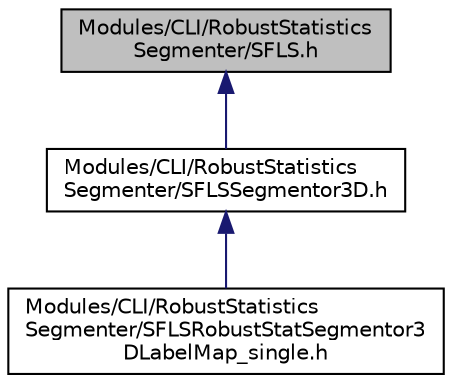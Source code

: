 digraph "Modules/CLI/RobustStatisticsSegmenter/SFLS.h"
{
  bgcolor="transparent";
  edge [fontname="Helvetica",fontsize="10",labelfontname="Helvetica",labelfontsize="10"];
  node [fontname="Helvetica",fontsize="10",shape=record];
  Node3 [label="Modules/CLI/RobustStatistics\lSegmenter/SFLS.h",height=0.2,width=0.4,color="black", fillcolor="grey75", style="filled", fontcolor="black"];
  Node3 -> Node4 [dir="back",color="midnightblue",fontsize="10",style="solid",fontname="Helvetica"];
  Node4 [label="Modules/CLI/RobustStatistics\lSegmenter/SFLSSegmentor3D.h",height=0.2,width=0.4,color="black",URL="$SFLSSegmentor3D_8h.html"];
  Node4 -> Node5 [dir="back",color="midnightblue",fontsize="10",style="solid",fontname="Helvetica"];
  Node5 [label="Modules/CLI/RobustStatistics\lSegmenter/SFLSRobustStatSegmentor3\lDLabelMap_single.h",height=0.2,width=0.4,color="black",URL="$SFLSRobustStatSegmentor3DLabelMap__single_8h.html"];
}
